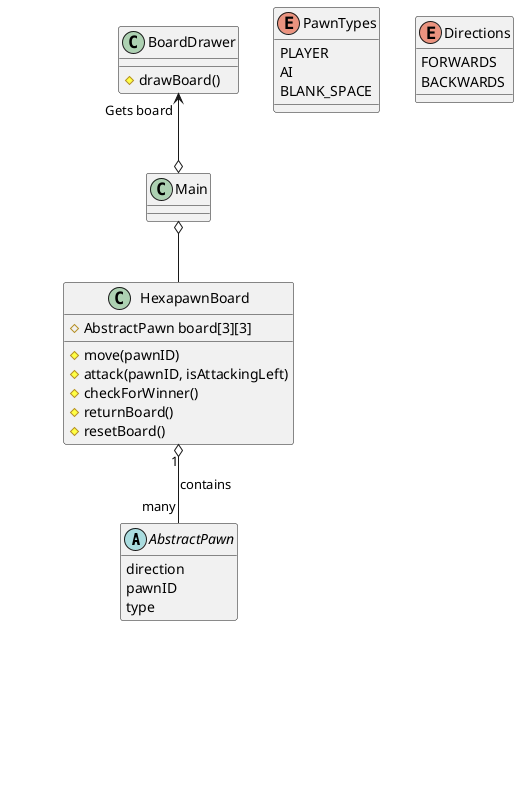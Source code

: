 @startuml
'https://plantuml.com/class-diagram


abstract class AbstractPawn{
    direction
    {field} pawnID
    type
    attack(isAttackingLeft)
    move()
}

class PlayerPawn{
    direction = up
    # pawnID = 1, 2, or 3
    type = PLAYER
}

class AIPawn{
    direction = down
    # pawnID = -1, -2, or -3
    type = AI
}

class HexapawnBoard{
    # AbstractPawn board[3][3]
    # move(pawnID)
    # attack(pawnID, isAttackingLeft)
    # checkForWinner()
    # returnBoard()
    # resetBoard()
}

class BoardDrawer{
    # drawBoard()
}

class Main{

}

enum PawnTypes{
    PLAYER
    AI
    BLANK_SPACE
}

enum Directions{
    FORWARDS
    BACKWARDS
}

BoardDrawer "Gets board" <--o Main
Main o-- HexapawnBoard
HexapawnBoard "1" o-- "many" AbstractPawn : contains
AbstractPawn <|-- PlayerPawn
AbstractPawn <|-- AIPawn

hide PlayerPawn
hide AIPawn
hide AbstractPawn methods

@enduml